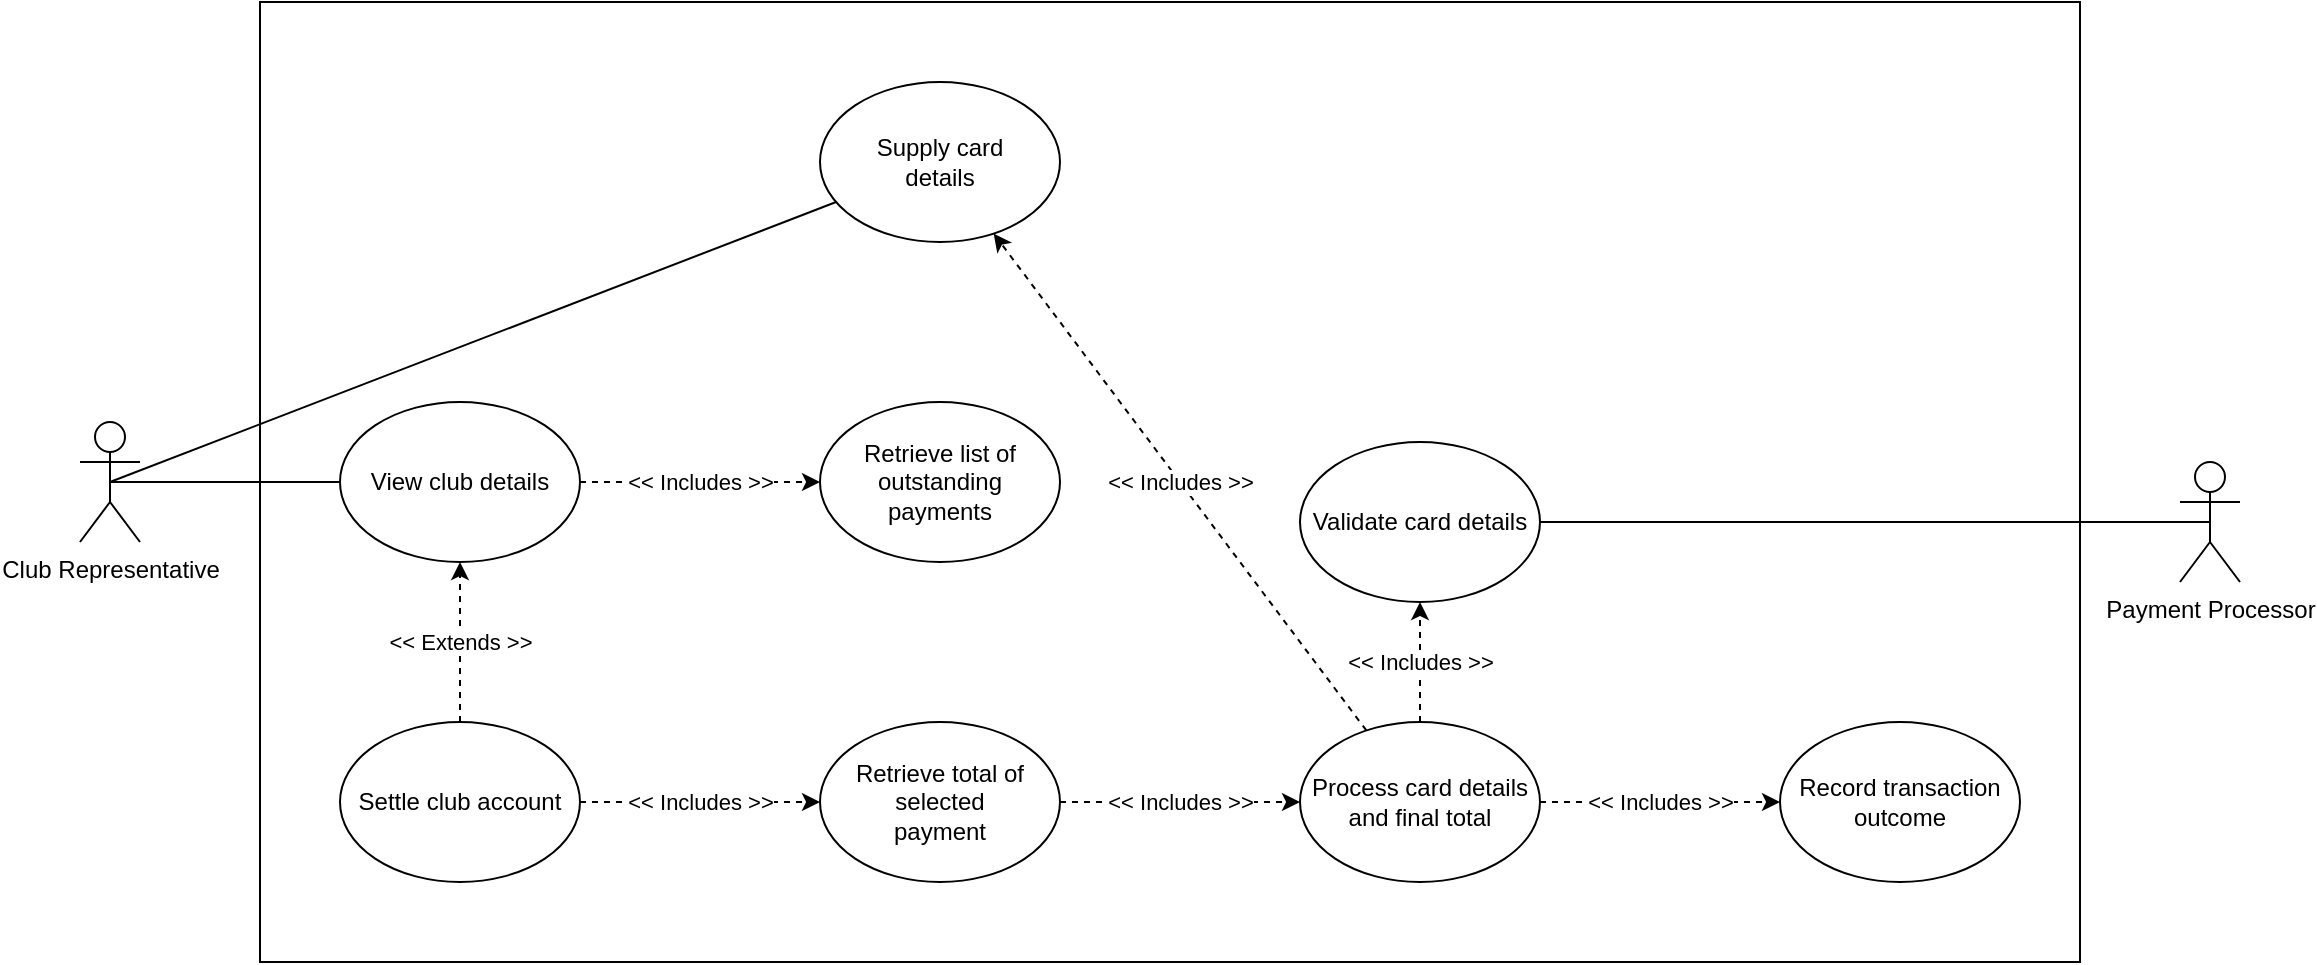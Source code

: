<mxfile version="14.5.1" type="device"><diagram id="Tp4yf4OtVVGN4kVcDVqV" name="Page-1"><mxGraphModel dx="2249" dy="816" grid="1" gridSize="10" guides="1" tooltips="1" connect="1" arrows="1" fold="1" page="1" pageScale="1" pageWidth="827" pageHeight="1169" math="0" shadow="0"><root><mxCell id="0"/><mxCell id="1" parent="0"/><mxCell id="_y8H6pm2u72Ka9UPbtP1-1" value="" style="rounded=0;whiteSpace=wrap;html=1;" vertex="1" parent="1"><mxGeometry width="910" height="480" as="geometry"/></mxCell><mxCell id="DLy-m6sp-wSV-d99k_k9-1" value="Club Representative" style="shape=umlActor;verticalLabelPosition=bottom;verticalAlign=top;html=1;outlineConnect=0;" parent="1" vertex="1"><mxGeometry x="-90" y="210" width="30" height="60" as="geometry"/></mxCell><mxCell id="DLy-m6sp-wSV-d99k_k9-2" value="Payment Processor" style="shape=umlActor;verticalLabelPosition=bottom;verticalAlign=top;html=1;outlineConnect=0;" parent="1" vertex="1"><mxGeometry x="960" y="230" width="30" height="60" as="geometry"/></mxCell><mxCell id="DLy-m6sp-wSV-d99k_k9-4" value="Settle club account" style="ellipse;whiteSpace=wrap;html=1;" parent="1" vertex="1"><mxGeometry x="40" y="360" width="120" height="80" as="geometry"/></mxCell><mxCell id="DLy-m6sp-wSV-d99k_k9-5" value="View club details" style="ellipse;whiteSpace=wrap;html=1;" parent="1" vertex="1"><mxGeometry x="40" y="200" width="120" height="80" as="geometry"/></mxCell><mxCell id="DLy-m6sp-wSV-d99k_k9-6" value="" style="endArrow=classic;html=1;strokeColor=#000000;dashed=1;" parent="1" source="DLy-m6sp-wSV-d99k_k9-4" target="DLy-m6sp-wSV-d99k_k9-5" edge="1"><mxGeometry relative="1" as="geometry"><mxPoint x="240" y="410" as="sourcePoint"/><mxPoint x="240" y="290" as="targetPoint"/><Array as="points"/></mxGeometry></mxCell><mxCell id="DLy-m6sp-wSV-d99k_k9-7" value="&amp;lt;&amp;lt; Extends &amp;gt;&amp;gt;" style="edgeLabel;resizable=0;html=1;align=center;verticalAlign=middle;" parent="DLy-m6sp-wSV-d99k_k9-6" connectable="0" vertex="1"><mxGeometry relative="1" as="geometry"/></mxCell><mxCell id="DLy-m6sp-wSV-d99k_k9-8" value="" style="endArrow=none;html=1;strokeColor=#000000;exitX=0.5;exitY=0.5;exitDx=0;exitDy=0;exitPerimeter=0;" parent="1" source="DLy-m6sp-wSV-d99k_k9-1" target="DLy-m6sp-wSV-d99k_k9-5" edge="1"><mxGeometry width="50" height="50" relative="1" as="geometry"><mxPoint x="465" y="170" as="sourcePoint"/><mxPoint x="215" y="80" as="targetPoint"/></mxGeometry></mxCell><mxCell id="DLy-m6sp-wSV-d99k_k9-12" value="Validate card details" style="ellipse;whiteSpace=wrap;html=1;" parent="1" vertex="1"><mxGeometry x="520" y="220" width="120" height="80" as="geometry"/></mxCell><mxCell id="DLy-m6sp-wSV-d99k_k9-13" value="Process card details and final total" style="ellipse;whiteSpace=wrap;html=1;" parent="1" vertex="1"><mxGeometry x="520" y="360" width="120" height="80" as="geometry"/></mxCell><mxCell id="DLy-m6sp-wSV-d99k_k9-14" value="" style="endArrow=classic;html=1;strokeColor=#000000;dashed=1;" parent="1" source="DLy-m6sp-wSV-d99k_k9-4" target="DLy-m6sp-wSV-d99k_k9-27" edge="1"><mxGeometry relative="1" as="geometry"><mxPoint x="490" y="610" as="sourcePoint"/><mxPoint x="190" y="500" as="targetPoint"/><Array as="points"/></mxGeometry></mxCell><mxCell id="DLy-m6sp-wSV-d99k_k9-15" value="&amp;lt;&amp;lt; Includes &amp;gt;&amp;gt;" style="edgeLabel;resizable=0;html=1;align=center;verticalAlign=middle;" parent="DLy-m6sp-wSV-d99k_k9-14" connectable="0" vertex="1"><mxGeometry relative="1" as="geometry"/></mxCell><mxCell id="DLy-m6sp-wSV-d99k_k9-16" value="" style="endArrow=none;html=1;strokeColor=#000000;entryX=0.5;entryY=0.5;entryDx=0;entryDy=0;entryPerimeter=0;" parent="1" source="DLy-m6sp-wSV-d99k_k9-12" target="DLy-m6sp-wSV-d99k_k9-2" edge="1"><mxGeometry width="50" height="50" relative="1" as="geometry"><mxPoint x="230" y="390" as="sourcePoint"/><mxPoint x="280" y="340" as="targetPoint"/></mxGeometry></mxCell><mxCell id="DLy-m6sp-wSV-d99k_k9-17" value="" style="endArrow=classic;html=1;strokeColor=#000000;dashed=1;" parent="1" source="DLy-m6sp-wSV-d99k_k9-13" target="DLy-m6sp-wSV-d99k_k9-12" edge="1"><mxGeometry relative="1" as="geometry"><mxPoint x="830" y="250" as="sourcePoint"/><mxPoint x="840" y="300" as="targetPoint"/><Array as="points"/></mxGeometry></mxCell><mxCell id="DLy-m6sp-wSV-d99k_k9-18" value="&amp;lt;&amp;lt; Includes &amp;gt;&amp;gt;" style="edgeLabel;resizable=0;html=1;align=center;verticalAlign=middle;" parent="DLy-m6sp-wSV-d99k_k9-17" connectable="0" vertex="1"><mxGeometry relative="1" as="geometry"/></mxCell><mxCell id="DLy-m6sp-wSV-d99k_k9-22" value="Record transaction outcome" style="ellipse;whiteSpace=wrap;html=1;" parent="1" vertex="1"><mxGeometry x="760" y="360" width="120" height="80" as="geometry"/></mxCell><mxCell id="DLy-m6sp-wSV-d99k_k9-27" value="Retrieve total of selected&lt;br&gt;payment" style="ellipse;whiteSpace=wrap;html=1;" parent="1" vertex="1"><mxGeometry x="280" y="360" width="120" height="80" as="geometry"/></mxCell><mxCell id="DLy-m6sp-wSV-d99k_k9-28" value="Retrieve list of&lt;br&gt;outstanding&lt;br&gt;payments" style="ellipse;whiteSpace=wrap;html=1;" parent="1" vertex="1"><mxGeometry x="280" y="200" width="120" height="80" as="geometry"/></mxCell><mxCell id="DLy-m6sp-wSV-d99k_k9-29" value="" style="endArrow=classic;html=1;strokeColor=#000000;dashed=1;" parent="1" source="DLy-m6sp-wSV-d99k_k9-5" target="DLy-m6sp-wSV-d99k_k9-28" edge="1"><mxGeometry relative="1" as="geometry"><mxPoint x="169.983" y="410.941" as="sourcePoint"/><mxPoint x="620.021" y="418.948" as="targetPoint"/><Array as="points"/></mxGeometry></mxCell><mxCell id="DLy-m6sp-wSV-d99k_k9-30" value="&amp;lt;&amp;lt; Includes &amp;gt;&amp;gt;" style="edgeLabel;resizable=0;html=1;align=center;verticalAlign=middle;" parent="DLy-m6sp-wSV-d99k_k9-29" connectable="0" vertex="1"><mxGeometry relative="1" as="geometry"/></mxCell><mxCell id="DLy-m6sp-wSV-d99k_k9-31" value="Supply card&lt;br&gt;details" style="ellipse;whiteSpace=wrap;html=1;" parent="1" vertex="1"><mxGeometry x="280" y="40" width="120" height="80" as="geometry"/></mxCell><mxCell id="DLy-m6sp-wSV-d99k_k9-32" value="" style="endArrow=classic;html=1;strokeColor=#000000;dashed=1;" parent="1" source="DLy-m6sp-wSV-d99k_k9-27" target="DLy-m6sp-wSV-d99k_k9-13" edge="1"><mxGeometry relative="1" as="geometry"><mxPoint x="170" y="410" as="sourcePoint"/><mxPoint x="290" y="410" as="targetPoint"/><Array as="points"/></mxGeometry></mxCell><mxCell id="DLy-m6sp-wSV-d99k_k9-33" value="&amp;lt;&amp;lt; Includes &amp;gt;&amp;gt;" style="edgeLabel;resizable=0;html=1;align=center;verticalAlign=middle;" parent="DLy-m6sp-wSV-d99k_k9-32" connectable="0" vertex="1"><mxGeometry relative="1" as="geometry"/></mxCell><mxCell id="DLy-m6sp-wSV-d99k_k9-34" value="" style="endArrow=classic;html=1;strokeColor=#000000;dashed=1;" parent="1" source="DLy-m6sp-wSV-d99k_k9-13" target="DLy-m6sp-wSV-d99k_k9-31" edge="1"><mxGeometry relative="1" as="geometry"><mxPoint x="450" y="300" as="sourcePoint"/><mxPoint x="530" y="410" as="targetPoint"/><Array as="points"/></mxGeometry></mxCell><mxCell id="DLy-m6sp-wSV-d99k_k9-35" value="&amp;lt;&amp;lt; Includes &amp;gt;&amp;gt;" style="edgeLabel;resizable=0;html=1;align=center;verticalAlign=middle;" parent="DLy-m6sp-wSV-d99k_k9-34" connectable="0" vertex="1"><mxGeometry relative="1" as="geometry"/></mxCell><mxCell id="DLy-m6sp-wSV-d99k_k9-36" value="" style="endArrow=none;html=1;exitX=0.5;exitY=0.5;exitDx=0;exitDy=0;exitPerimeter=0;" parent="1" source="DLy-m6sp-wSV-d99k_k9-1" target="DLy-m6sp-wSV-d99k_k9-31" edge="1"><mxGeometry width="50" height="50" relative="1" as="geometry"><mxPoint x="390" y="350" as="sourcePoint"/><mxPoint x="440" y="300" as="targetPoint"/></mxGeometry></mxCell><mxCell id="DLy-m6sp-wSV-d99k_k9-37" value="" style="endArrow=classic;html=1;strokeColor=#000000;dashed=1;" parent="1" source="DLy-m6sp-wSV-d99k_k9-13" target="DLy-m6sp-wSV-d99k_k9-22" edge="1"><mxGeometry relative="1" as="geometry"><mxPoint x="880" y="550" as="sourcePoint"/><mxPoint x="740" y="550" as="targetPoint"/><Array as="points"/></mxGeometry></mxCell><mxCell id="DLy-m6sp-wSV-d99k_k9-38" value="&amp;lt;&amp;lt; Includes &amp;gt;&amp;gt;" style="edgeLabel;resizable=0;html=1;align=center;verticalAlign=middle;" parent="DLy-m6sp-wSV-d99k_k9-37" connectable="0" vertex="1"><mxGeometry relative="1" as="geometry"/></mxCell></root></mxGraphModel></diagram></mxfile>